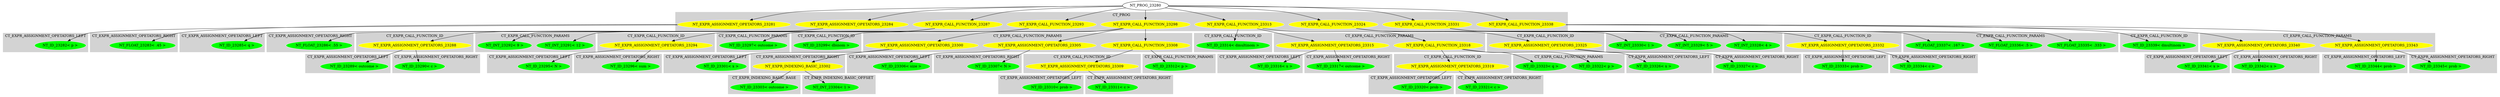digraph {

subgraph cluster0 {
 node [style=filled,color=white];
 style=filled;
 color=lightgrey;
 label = "CT_PROG";

"NT_EXPR_ASSIGNMENT_OPETATORS_23281"
 [fillcolor = yellow]
"NT_EXPR_ASSIGNMENT_OPETATORS_23284"
 [fillcolor = yellow]
"NT_EXPR_CALL_FUNCTION_23287"
 [fillcolor = yellow]
"NT_EXPR_CALL_FUNCTION_23293"
 [fillcolor = yellow]
"NT_EXPR_CALL_FUNCTION_23298"
 [fillcolor = yellow]
"NT_EXPR_CALL_FUNCTION_23313"
 [fillcolor = yellow]
"NT_EXPR_CALL_FUNCTION_23324"
 [fillcolor = yellow]
"NT_EXPR_CALL_FUNCTION_23331"
 [fillcolor = yellow]
"NT_EXPR_CALL_FUNCTION_23338"
 [fillcolor = yellow]
}
"NT_PROG_23280"->"NT_EXPR_ASSIGNMENT_OPETATORS_23281"
subgraph cluster1 {
 node [style=filled,color=white];
 style=filled;
 color=lightgrey;
 label = "CT_EXPR_ASSIGNMENT_OPETATORS_LEFT";

"NT_ID_23282< p >"
 [fillcolor = green]
}
subgraph cluster2 {
 node [style=filled,color=white];
 style=filled;
 color=lightgrey;
 label = "CT_EXPR_ASSIGNMENT_OPETATORS_RIGHT";

"NT_FLOAT_23283< .45 >"
 [fillcolor = green]
}
"NT_EXPR_ASSIGNMENT_OPETATORS_23281"->"NT_ID_23282< p >"
"NT_EXPR_ASSIGNMENT_OPETATORS_23281"->"NT_FLOAT_23283< .45 >"
"NT_PROG_23280"->"NT_EXPR_ASSIGNMENT_OPETATORS_23284"
subgraph cluster3 {
 node [style=filled,color=white];
 style=filled;
 color=lightgrey;
 label = "CT_EXPR_ASSIGNMENT_OPETATORS_LEFT";

"NT_ID_23285< q >"
 [fillcolor = green]
}
subgraph cluster4 {
 node [style=filled,color=white];
 style=filled;
 color=lightgrey;
 label = "CT_EXPR_ASSIGNMENT_OPETATORS_RIGHT";

"NT_FLOAT_23286< .55 >"
 [fillcolor = green]
}
"NT_EXPR_ASSIGNMENT_OPETATORS_23284"->"NT_ID_23285< q >"
"NT_EXPR_ASSIGNMENT_OPETATORS_23284"->"NT_FLOAT_23286< .55 >"
"NT_PROG_23280"->"NT_EXPR_CALL_FUNCTION_23287"
subgraph cluster5 {
 node [style=filled,color=white];
 style=filled;
 color=lightgrey;
 label = "CT_EXPR_CALL_FUNCTION_ID";

"NT_EXPR_ASSIGNMENT_OPETATORS_23288"
 [fillcolor = yellow]
}
subgraph cluster6 {
 node [style=filled,color=white];
 style=filled;
 color=lightgrey;
 label = "CT_EXPR_CALL_FUNCTION_PARAMS";

"NT_INT_23291< 12 >"
 [fillcolor = green]
"NT_INT_23292< 9 >"
 [fillcolor = green]
}
"NT_EXPR_CALL_FUNCTION_23287"->"NT_EXPR_ASSIGNMENT_OPETATORS_23288"
subgraph cluster7 {
 node [style=filled,color=white];
 style=filled;
 color=lightgrey;
 label = "CT_EXPR_ASSIGNMENT_OPETATORS_LEFT";

"NT_ID_23289< outcome >"
 [fillcolor = green]
}
subgraph cluster8 {
 node [style=filled,color=white];
 style=filled;
 color=lightgrey;
 label = "CT_EXPR_ASSIGNMENT_OPETATORS_RIGHT";

"NT_ID_23290< c >"
 [fillcolor = green]
}
"NT_EXPR_ASSIGNMENT_OPETATORS_23288"->"NT_ID_23289< outcome >"
"NT_EXPR_ASSIGNMENT_OPETATORS_23288"->"NT_ID_23290< c >"
"NT_EXPR_CALL_FUNCTION_23287"->"NT_INT_23291< 12 >"
"NT_EXPR_CALL_FUNCTION_23287"->"NT_INT_23292< 9 >"
"NT_PROG_23280"->"NT_EXPR_CALL_FUNCTION_23293"
subgraph cluster9 {
 node [style=filled,color=white];
 style=filled;
 color=lightgrey;
 label = "CT_EXPR_CALL_FUNCTION_ID";

"NT_EXPR_ASSIGNMENT_OPETATORS_23294"
 [fillcolor = yellow]
}
subgraph cluster10 {
 node [style=filled,color=white];
 style=filled;
 color=lightgrey;
 label = "CT_EXPR_CALL_FUNCTION_PARAMS";

"NT_ID_23297< outcome >"
 [fillcolor = green]
}
"NT_EXPR_CALL_FUNCTION_23293"->"NT_EXPR_ASSIGNMENT_OPETATORS_23294"
subgraph cluster11 {
 node [style=filled,color=white];
 style=filled;
 color=lightgrey;
 label = "CT_EXPR_ASSIGNMENT_OPETATORS_LEFT";

"NT_ID_23295< N >"
 [fillcolor = green]
}
subgraph cluster12 {
 node [style=filled,color=white];
 style=filled;
 color=lightgrey;
 label = "CT_EXPR_ASSIGNMENT_OPETATORS_RIGHT";

"NT_ID_23296< sum >"
 [fillcolor = green]
}
"NT_EXPR_ASSIGNMENT_OPETATORS_23294"->"NT_ID_23295< N >"
"NT_EXPR_ASSIGNMENT_OPETATORS_23294"->"NT_ID_23296< sum >"
"NT_EXPR_CALL_FUNCTION_23293"->"NT_ID_23297< outcome >"
"NT_PROG_23280"->"NT_EXPR_CALL_FUNCTION_23298"
subgraph cluster13 {
 node [style=filled,color=white];
 style=filled;
 color=lightgrey;
 label = "CT_EXPR_CALL_FUNCTION_ID";

"NT_ID_23299< dbinom >"
 [fillcolor = green]
}
subgraph cluster14 {
 node [style=filled,color=white];
 style=filled;
 color=lightgrey;
 label = "CT_EXPR_CALL_FUNCTION_PARAMS";

"NT_EXPR_ASSIGNMENT_OPETATORS_23300"
 [fillcolor = yellow]
"NT_EXPR_ASSIGNMENT_OPETATORS_23305"
 [fillcolor = yellow]
"NT_EXPR_CALL_FUNCTION_23308"
 [fillcolor = yellow]
}
"NT_EXPR_CALL_FUNCTION_23298"->"NT_ID_23299< dbinom >"
"NT_EXPR_CALL_FUNCTION_23298"->"NT_EXPR_ASSIGNMENT_OPETATORS_23300"
subgraph cluster15 {
 node [style=filled,color=white];
 style=filled;
 color=lightgrey;
 label = "CT_EXPR_ASSIGNMENT_OPETATORS_LEFT";

"NT_ID_23301< x >"
 [fillcolor = green]
}
subgraph cluster16 {
 node [style=filled,color=white];
 style=filled;
 color=lightgrey;
 label = "CT_EXPR_ASSIGNMENT_OPETATORS_RIGHT";

"NT_EXPR_INDEXING_BASIC_23302"
 [fillcolor = yellow]
}
"NT_EXPR_ASSIGNMENT_OPETATORS_23300"->"NT_ID_23301< x >"
"NT_EXPR_ASSIGNMENT_OPETATORS_23300"->"NT_EXPR_INDEXING_BASIC_23302"
subgraph cluster17 {
 node [style=filled,color=white];
 style=filled;
 color=lightgrey;
 label = "CT_EXPR_INDEXING_BASIC_BASE";

"NT_ID_23303< outcome >"
 [fillcolor = green]}
subgraph cluster18 {
 node [style=filled,color=white];
 style=filled;
 color=lightgrey;
 label = "CT_EXPR_INDEXING_BASIC_OFFSET";

"NT_INT_23304< 1 >"
 [fillcolor = green]}
"NT_EXPR_INDEXING_BASIC_23302"->"NT_ID_23303< outcome >"
"NT_EXPR_INDEXING_BASIC_23302"->"NT_INT_23304< 1 >"
"NT_EXPR_CALL_FUNCTION_23298"->"NT_EXPR_ASSIGNMENT_OPETATORS_23305"
subgraph cluster19 {
 node [style=filled,color=white];
 style=filled;
 color=lightgrey;
 label = "CT_EXPR_ASSIGNMENT_OPETATORS_LEFT";

"NT_ID_23306< size >"
 [fillcolor = green]
}
subgraph cluster20 {
 node [style=filled,color=white];
 style=filled;
 color=lightgrey;
 label = "CT_EXPR_ASSIGNMENT_OPETATORS_RIGHT";

"NT_ID_23307< N >"
 [fillcolor = green]
}
"NT_EXPR_ASSIGNMENT_OPETATORS_23305"->"NT_ID_23306< size >"
"NT_EXPR_ASSIGNMENT_OPETATORS_23305"->"NT_ID_23307< N >"
"NT_EXPR_CALL_FUNCTION_23298"->"NT_EXPR_CALL_FUNCTION_23308"
subgraph cluster21 {
 node [style=filled,color=white];
 style=filled;
 color=lightgrey;
 label = "CT_EXPR_CALL_FUNCTION_ID";

"NT_EXPR_ASSIGNMENT_OPETATORS_23309"
 [fillcolor = yellow]
}
subgraph cluster22 {
 node [style=filled,color=white];
 style=filled;
 color=lightgrey;
 label = "CT_EXPR_CALL_FUNCTION_PARAMS";

"NT_ID_23312< p >"
 [fillcolor = green]
}
"NT_EXPR_CALL_FUNCTION_23308"->"NT_EXPR_ASSIGNMENT_OPETATORS_23309"
subgraph cluster23 {
 node [style=filled,color=white];
 style=filled;
 color=lightgrey;
 label = "CT_EXPR_ASSIGNMENT_OPETATORS_LEFT";

"NT_ID_23310< prob >"
 [fillcolor = green]
}
subgraph cluster24 {
 node [style=filled,color=white];
 style=filled;
 color=lightgrey;
 label = "CT_EXPR_ASSIGNMENT_OPETATORS_RIGHT";

"NT_ID_23311< c >"
 [fillcolor = green]
}
"NT_EXPR_ASSIGNMENT_OPETATORS_23309"->"NT_ID_23310< prob >"
"NT_EXPR_ASSIGNMENT_OPETATORS_23309"->"NT_ID_23311< c >"
"NT_EXPR_CALL_FUNCTION_23308"->"NT_ID_23312< p >"
"NT_PROG_23280"->"NT_EXPR_CALL_FUNCTION_23313"
subgraph cluster25 {
 node [style=filled,color=white];
 style=filled;
 color=lightgrey;
 label = "CT_EXPR_CALL_FUNCTION_ID";

"NT_ID_23314< dmultinom >"
 [fillcolor = green]
}
subgraph cluster26 {
 node [style=filled,color=white];
 style=filled;
 color=lightgrey;
 label = "CT_EXPR_CALL_FUNCTION_PARAMS";

"NT_EXPR_ASSIGNMENT_OPETATORS_23315"
 [fillcolor = yellow]
"NT_EXPR_CALL_FUNCTION_23318"
 [fillcolor = yellow]
}
"NT_EXPR_CALL_FUNCTION_23313"->"NT_ID_23314< dmultinom >"
"NT_EXPR_CALL_FUNCTION_23313"->"NT_EXPR_ASSIGNMENT_OPETATORS_23315"
subgraph cluster27 {
 node [style=filled,color=white];
 style=filled;
 color=lightgrey;
 label = "CT_EXPR_ASSIGNMENT_OPETATORS_LEFT";

"NT_ID_23316< x >"
 [fillcolor = green]
}
subgraph cluster28 {
 node [style=filled,color=white];
 style=filled;
 color=lightgrey;
 label = "CT_EXPR_ASSIGNMENT_OPETATORS_RIGHT";

"NT_ID_23317< outcome >"
 [fillcolor = green]
}
"NT_EXPR_ASSIGNMENT_OPETATORS_23315"->"NT_ID_23316< x >"
"NT_EXPR_ASSIGNMENT_OPETATORS_23315"->"NT_ID_23317< outcome >"
"NT_EXPR_CALL_FUNCTION_23313"->"NT_EXPR_CALL_FUNCTION_23318"
subgraph cluster29 {
 node [style=filled,color=white];
 style=filled;
 color=lightgrey;
 label = "CT_EXPR_CALL_FUNCTION_ID";

"NT_EXPR_ASSIGNMENT_OPETATORS_23319"
 [fillcolor = yellow]
}
subgraph cluster30 {
 node [style=filled,color=white];
 style=filled;
 color=lightgrey;
 label = "CT_EXPR_CALL_FUNCTION_PARAMS";

"NT_ID_23322< p >"
 [fillcolor = green]
"NT_ID_23323< q >"
 [fillcolor = green]
}
"NT_EXPR_CALL_FUNCTION_23318"->"NT_EXPR_ASSIGNMENT_OPETATORS_23319"
subgraph cluster31 {
 node [style=filled,color=white];
 style=filled;
 color=lightgrey;
 label = "CT_EXPR_ASSIGNMENT_OPETATORS_LEFT";

"NT_ID_23320< prob >"
 [fillcolor = green]
}
subgraph cluster32 {
 node [style=filled,color=white];
 style=filled;
 color=lightgrey;
 label = "CT_EXPR_ASSIGNMENT_OPETATORS_RIGHT";

"NT_ID_23321< c >"
 [fillcolor = green]
}
"NT_EXPR_ASSIGNMENT_OPETATORS_23319"->"NT_ID_23320< prob >"
"NT_EXPR_ASSIGNMENT_OPETATORS_23319"->"NT_ID_23321< c >"
"NT_EXPR_CALL_FUNCTION_23318"->"NT_ID_23322< p >"
"NT_EXPR_CALL_FUNCTION_23318"->"NT_ID_23323< q >"
"NT_PROG_23280"->"NT_EXPR_CALL_FUNCTION_23324"
subgraph cluster33 {
 node [style=filled,color=white];
 style=filled;
 color=lightgrey;
 label = "CT_EXPR_CALL_FUNCTION_ID";

"NT_EXPR_ASSIGNMENT_OPETATORS_23325"
 [fillcolor = yellow]
}
subgraph cluster34 {
 node [style=filled,color=white];
 style=filled;
 color=lightgrey;
 label = "CT_EXPR_CALL_FUNCTION_PARAMS";

"NT_INT_23328< 4 >"
 [fillcolor = green]
"NT_INT_23329< 5 >"
 [fillcolor = green]
"NT_INT_23330< 1 >"
 [fillcolor = green]
}
"NT_EXPR_CALL_FUNCTION_23324"->"NT_EXPR_ASSIGNMENT_OPETATORS_23325"
subgraph cluster35 {
 node [style=filled,color=white];
 style=filled;
 color=lightgrey;
 label = "CT_EXPR_ASSIGNMENT_OPETATORS_LEFT";

"NT_ID_23326< x >"
 [fillcolor = green]
}
subgraph cluster36 {
 node [style=filled,color=white];
 style=filled;
 color=lightgrey;
 label = "CT_EXPR_ASSIGNMENT_OPETATORS_RIGHT";

"NT_ID_23327< c >"
 [fillcolor = green]
}
"NT_EXPR_ASSIGNMENT_OPETATORS_23325"->"NT_ID_23326< x >"
"NT_EXPR_ASSIGNMENT_OPETATORS_23325"->"NT_ID_23327< c >"
"NT_EXPR_CALL_FUNCTION_23324"->"NT_INT_23328< 4 >"
"NT_EXPR_CALL_FUNCTION_23324"->"NT_INT_23329< 5 >"
"NT_EXPR_CALL_FUNCTION_23324"->"NT_INT_23330< 1 >"
"NT_PROG_23280"->"NT_EXPR_CALL_FUNCTION_23331"
subgraph cluster37 {
 node [style=filled,color=white];
 style=filled;
 color=lightgrey;
 label = "CT_EXPR_CALL_FUNCTION_ID";

"NT_EXPR_ASSIGNMENT_OPETATORS_23332"
 [fillcolor = yellow]
}
subgraph cluster38 {
 node [style=filled,color=white];
 style=filled;
 color=lightgrey;
 label = "CT_EXPR_CALL_FUNCTION_PARAMS";

"NT_FLOAT_23335< .333 >"
 [fillcolor = green]
"NT_FLOAT_23336< .5 >"
 [fillcolor = green]
"NT_FLOAT_23337< .167 >"
 [fillcolor = green]
}
"NT_EXPR_CALL_FUNCTION_23331"->"NT_EXPR_ASSIGNMENT_OPETATORS_23332"
subgraph cluster39 {
 node [style=filled,color=white];
 style=filled;
 color=lightgrey;
 label = "CT_EXPR_ASSIGNMENT_OPETATORS_LEFT";

"NT_ID_23333< prob >"
 [fillcolor = green]
}
subgraph cluster40 {
 node [style=filled,color=white];
 style=filled;
 color=lightgrey;
 label = "CT_EXPR_ASSIGNMENT_OPETATORS_RIGHT";

"NT_ID_23334< c >"
 [fillcolor = green]
}
"NT_EXPR_ASSIGNMENT_OPETATORS_23332"->"NT_ID_23333< prob >"
"NT_EXPR_ASSIGNMENT_OPETATORS_23332"->"NT_ID_23334< c >"
"NT_EXPR_CALL_FUNCTION_23331"->"NT_FLOAT_23335< .333 >"
"NT_EXPR_CALL_FUNCTION_23331"->"NT_FLOAT_23336< .5 >"
"NT_EXPR_CALL_FUNCTION_23331"->"NT_FLOAT_23337< .167 >"
"NT_PROG_23280"->"NT_EXPR_CALL_FUNCTION_23338"
subgraph cluster41 {
 node [style=filled,color=white];
 style=filled;
 color=lightgrey;
 label = "CT_EXPR_CALL_FUNCTION_ID";

"NT_ID_23339< dmultinom >"
 [fillcolor = green]
}
subgraph cluster42 {
 node [style=filled,color=white];
 style=filled;
 color=lightgrey;
 label = "CT_EXPR_CALL_FUNCTION_PARAMS";

"NT_EXPR_ASSIGNMENT_OPETATORS_23340"
 [fillcolor = yellow]
"NT_EXPR_ASSIGNMENT_OPETATORS_23343"
 [fillcolor = yellow]
}
"NT_EXPR_CALL_FUNCTION_23338"->"NT_ID_23339< dmultinom >"
"NT_EXPR_CALL_FUNCTION_23338"->"NT_EXPR_ASSIGNMENT_OPETATORS_23340"
subgraph cluster43 {
 node [style=filled,color=white];
 style=filled;
 color=lightgrey;
 label = "CT_EXPR_ASSIGNMENT_OPETATORS_LEFT";

"NT_ID_23341< x >"
 [fillcolor = green]
}
subgraph cluster44 {
 node [style=filled,color=white];
 style=filled;
 color=lightgrey;
 label = "CT_EXPR_ASSIGNMENT_OPETATORS_RIGHT";

"NT_ID_23342< x >"
 [fillcolor = green]
}
"NT_EXPR_ASSIGNMENT_OPETATORS_23340"->"NT_ID_23341< x >"
"NT_EXPR_ASSIGNMENT_OPETATORS_23340"->"NT_ID_23342< x >"
"NT_EXPR_CALL_FUNCTION_23338"->"NT_EXPR_ASSIGNMENT_OPETATORS_23343"
subgraph cluster45 {
 node [style=filled,color=white];
 style=filled;
 color=lightgrey;
 label = "CT_EXPR_ASSIGNMENT_OPETATORS_LEFT";

"NT_ID_23344< prob >"
 [fillcolor = green]
}
subgraph cluster46 {
 node [style=filled,color=white];
 style=filled;
 color=lightgrey;
 label = "CT_EXPR_ASSIGNMENT_OPETATORS_RIGHT";

"NT_ID_23345< prob >"
 [fillcolor = green]
}
"NT_EXPR_ASSIGNMENT_OPETATORS_23343"->"NT_ID_23344< prob >"
"NT_EXPR_ASSIGNMENT_OPETATORS_23343"->"NT_ID_23345< prob >"
}
